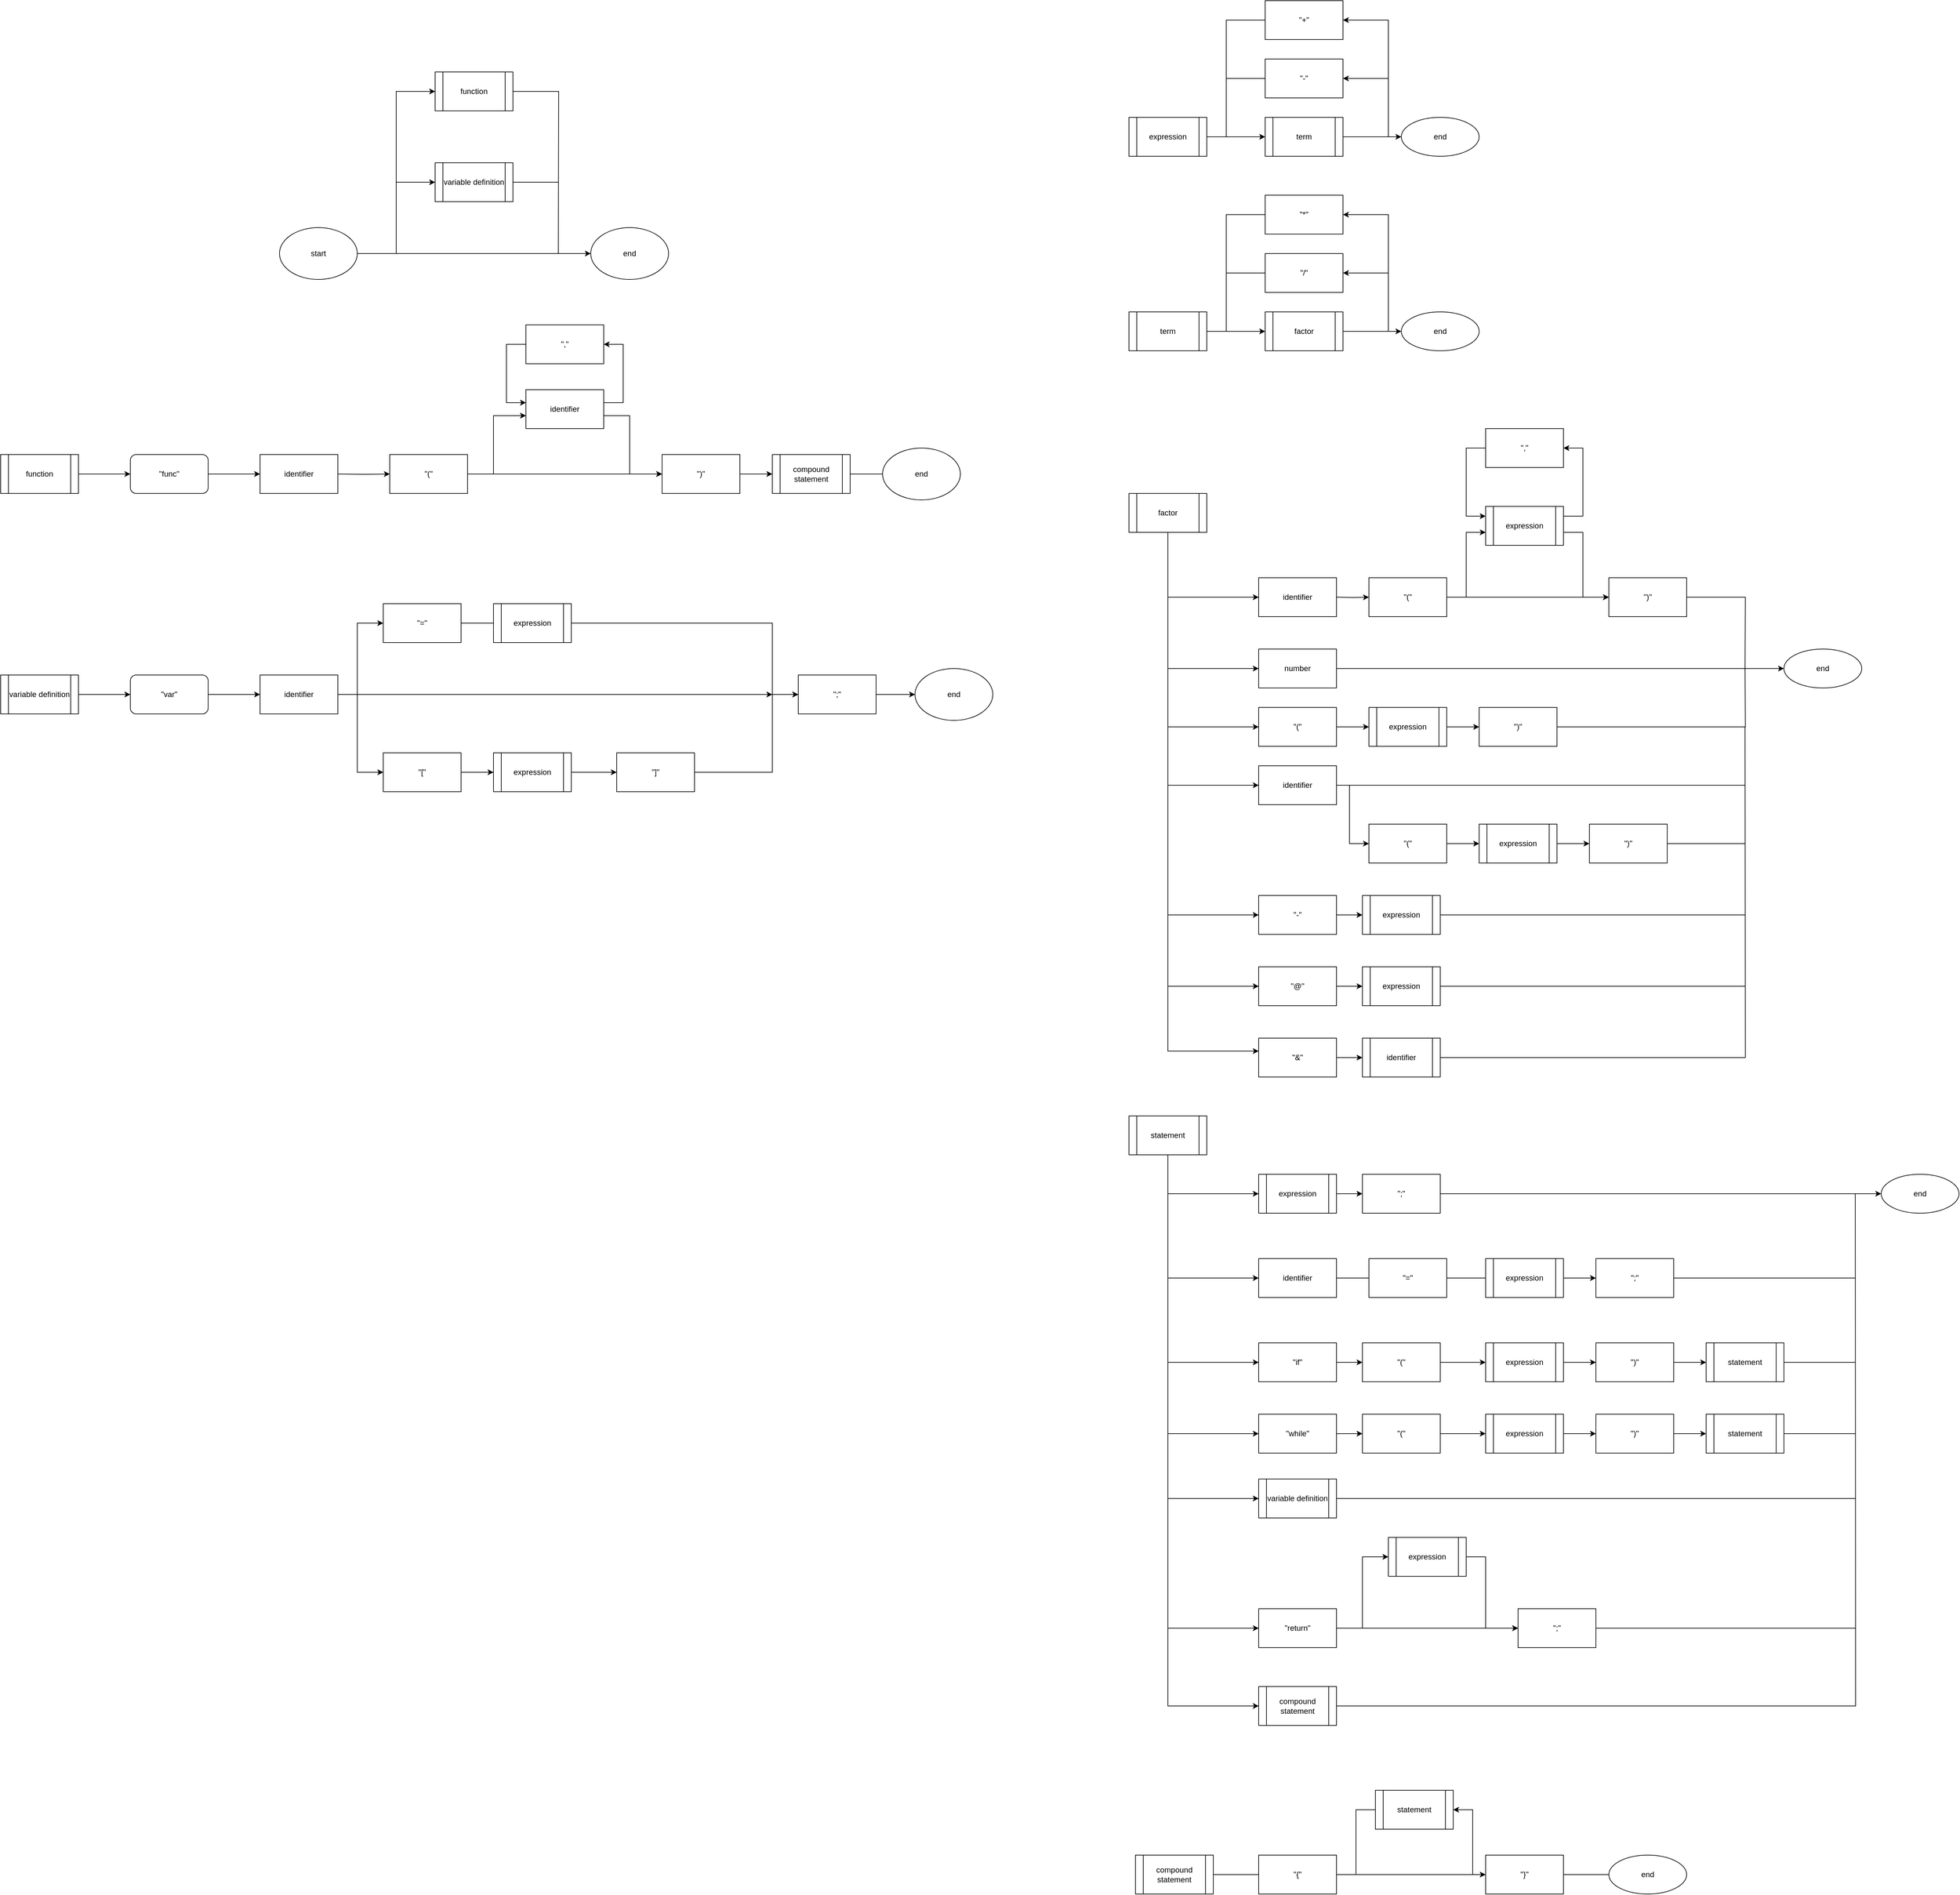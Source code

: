 <mxfile version="17.2.4" type="device"><diagram id="jOlAet6pSQnwV60Gyuv5" name="Page-1"><mxGraphModel dx="3293" dy="794" grid="1" gridSize="10" guides="1" tooltips="1" connect="1" arrows="1" fold="1" page="0" pageScale="1" pageWidth="850" pageHeight="1100" math="0" shadow="0"><root><mxCell id="0"/><mxCell id="1" parent="0"/><mxCell id="7NWGOgkD6IIkmXvUyuZl-1" value="&lt;div&gt;start&lt;/div&gt;" style="ellipse;whiteSpace=wrap;html=1;" parent="1" vertex="1"><mxGeometry x="-1550" y="530" width="120" height="80" as="geometry"/></mxCell><mxCell id="7NWGOgkD6IIkmXvUyuZl-3" value="&lt;div&gt;end&lt;/div&gt;" style="ellipse;whiteSpace=wrap;html=1;" parent="1" vertex="1"><mxGeometry x="-1070" y="530" width="120" height="80" as="geometry"/></mxCell><mxCell id="7NWGOgkD6IIkmXvUyuZl-16" value="" style="edgeStyle=orthogonalEdgeStyle;rounded=0;orthogonalLoop=1;jettySize=auto;html=1;" parent="1" source="7NWGOgkD6IIkmXvUyuZl-7" target="7NWGOgkD6IIkmXvUyuZl-8" edge="1"><mxGeometry relative="1" as="geometry"/></mxCell><mxCell id="7NWGOgkD6IIkmXvUyuZl-7" value="function" style="shape=process;whiteSpace=wrap;html=1;backgroundOutline=1;" parent="1" vertex="1"><mxGeometry x="-1980" y="880" width="120" height="60" as="geometry"/></mxCell><mxCell id="7NWGOgkD6IIkmXvUyuZl-17" value="" style="edgeStyle=orthogonalEdgeStyle;rounded=0;orthogonalLoop=1;jettySize=auto;html=1;" parent="1" source="7NWGOgkD6IIkmXvUyuZl-8" edge="1"><mxGeometry relative="1" as="geometry"><mxPoint x="-1580" y="910" as="targetPoint"/></mxGeometry></mxCell><mxCell id="7NWGOgkD6IIkmXvUyuZl-8" value="&quot;func&quot;" style="rounded=1;whiteSpace=wrap;html=1;" parent="1" vertex="1"><mxGeometry x="-1780" y="880" width="120" height="60" as="geometry"/></mxCell><mxCell id="7NWGOgkD6IIkmXvUyuZl-18" value="" style="edgeStyle=orthogonalEdgeStyle;rounded=0;orthogonalLoop=1;jettySize=auto;html=1;" parent="1" target="7NWGOgkD6IIkmXvUyuZl-11" edge="1"><mxGeometry relative="1" as="geometry"><mxPoint x="-1460" y="910" as="sourcePoint"/></mxGeometry></mxCell><mxCell id="7NWGOgkD6IIkmXvUyuZl-10" value="function" style="shape=process;whiteSpace=wrap;html=1;backgroundOutline=1;" parent="1" vertex="1"><mxGeometry x="-1310" y="290" width="120" height="60" as="geometry"/></mxCell><mxCell id="7NWGOgkD6IIkmXvUyuZl-19" value="" style="edgeStyle=orthogonalEdgeStyle;rounded=0;orthogonalLoop=1;jettySize=auto;html=1;" parent="1" source="7NWGOgkD6IIkmXvUyuZl-11" target="7NWGOgkD6IIkmXvUyuZl-12" edge="1"><mxGeometry relative="1" as="geometry"/></mxCell><mxCell id="7NWGOgkD6IIkmXvUyuZl-11" value="&quot;(&quot;" style="rounded=0;whiteSpace=wrap;html=1;" parent="1" vertex="1"><mxGeometry x="-1380" y="880" width="120" height="60" as="geometry"/></mxCell><mxCell id="7NWGOgkD6IIkmXvUyuZl-20" value="" style="edgeStyle=orthogonalEdgeStyle;rounded=0;orthogonalLoop=1;jettySize=auto;html=1;" parent="1" source="7NWGOgkD6IIkmXvUyuZl-12" target="7NWGOgkD6IIkmXvUyuZl-14" edge="1"><mxGeometry relative="1" as="geometry"><mxPoint x="-790" y="910" as="targetPoint"/></mxGeometry></mxCell><mxCell id="7NWGOgkD6IIkmXvUyuZl-12" value="&quot;)&quot;" style="rounded=0;whiteSpace=wrap;html=1;" parent="1" vertex="1"><mxGeometry x="-960" y="880" width="120" height="60" as="geometry"/></mxCell><mxCell id="3ghRDXgJVpnBYHGgJb1I-20" value="" style="edgeStyle=orthogonalEdgeStyle;rounded=0;orthogonalLoop=1;jettySize=auto;html=1;endArrow=none;endFill=0;" parent="1" source="7NWGOgkD6IIkmXvUyuZl-14" target="3ghRDXgJVpnBYHGgJb1I-19" edge="1"><mxGeometry relative="1" as="geometry"/></mxCell><mxCell id="7NWGOgkD6IIkmXvUyuZl-14" value="compound statement" style="shape=process;whiteSpace=wrap;html=1;backgroundOutline=1;" parent="1" vertex="1"><mxGeometry x="-790" y="880" width="120" height="60" as="geometry"/></mxCell><mxCell id="pxtvTBd6FCboAQaZrBCp-7" value="" style="edgeStyle=orthogonalEdgeStyle;rounded=0;orthogonalLoop=1;jettySize=auto;html=1;" parent="1" source="pxtvTBd6FCboAQaZrBCp-1" target="lNnW7JM2BBsUrg96i-UN-2" edge="1"><mxGeometry relative="1" as="geometry"><mxPoint x="-40" y="970" as="targetPoint"/><mxPoint x="-40" y="970" as="sourcePoint"/><Array as="points"><mxPoint x="-180" y="1800"/></Array></mxGeometry></mxCell><mxCell id="pxtvTBd6FCboAQaZrBCp-1" value="factor" style="shape=process;whiteSpace=wrap;html=1;backgroundOutline=1;" parent="1" vertex="1"><mxGeometry x="-240" y="940" width="120" height="60" as="geometry"/></mxCell><mxCell id="pxtvTBd6FCboAQaZrBCp-8" value="" style="edgeStyle=orthogonalEdgeStyle;rounded=0;orthogonalLoop=1;jettySize=auto;html=1;" parent="1" target="pxtvTBd6FCboAQaZrBCp-4" edge="1"><mxGeometry relative="1" as="geometry"><mxPoint x="80" y="1100" as="sourcePoint"/></mxGeometry></mxCell><mxCell id="twI_Rjjziyu3N-fVAOYL-1" style="edgeStyle=orthogonalEdgeStyle;rounded=0;orthogonalLoop=1;jettySize=auto;html=1;exitX=1;exitY=0.5;exitDx=0;exitDy=0;entryX=0;entryY=0.5;entryDx=0;entryDy=0;" parent="1" source="pxtvTBd6FCboAQaZrBCp-4" target="pxtvTBd6FCboAQaZrBCp-5" edge="1"><mxGeometry relative="1" as="geometry"/></mxCell><mxCell id="pxtvTBd6FCboAQaZrBCp-4" value="&quot;(&quot;" style="rounded=0;whiteSpace=wrap;html=1;" parent="1" vertex="1"><mxGeometry x="130" y="1070" width="120" height="60" as="geometry"/></mxCell><mxCell id="pxtvTBd6FCboAQaZrBCp-5" value="&quot;)&quot;" style="rounded=0;whiteSpace=wrap;html=1;" parent="1" vertex="1"><mxGeometry x="500" y="1070" width="120" height="60" as="geometry"/></mxCell><mxCell id="pxtvTBd6FCboAQaZrBCp-10" value="identifier" style="rounded=0;whiteSpace=wrap;html=1;" parent="1" vertex="1"><mxGeometry x="-1580" y="880" width="120" height="60" as="geometry"/></mxCell><mxCell id="pxtvTBd6FCboAQaZrBCp-11" value="identifier" style="rounded=0;whiteSpace=wrap;html=1;" parent="1" vertex="1"><mxGeometry x="-40" y="1070" width="120" height="60" as="geometry"/></mxCell><mxCell id="b-G8yC-g3anBei29U1z--15" value="" style="edgeStyle=orthogonalEdgeStyle;rounded=0;orthogonalLoop=1;jettySize=auto;html=1;endArrow=none;endFill=0;" parent="1" source="b-G8yC-g3anBei29U1z--9" target="b-G8yC-g3anBei29U1z--12" edge="1"><mxGeometry relative="1" as="geometry"/></mxCell><mxCell id="b-G8yC-g3anBei29U1z--9" value="identifier" style="rounded=0;whiteSpace=wrap;html=1;" parent="1" vertex="1"><mxGeometry x="-40" y="2120" width="120" height="60" as="geometry"/></mxCell><mxCell id="b-G8yC-g3anBei29U1z--16" value="" style="edgeStyle=orthogonalEdgeStyle;rounded=0;orthogonalLoop=1;jettySize=auto;html=1;endArrow=none;endFill=0;" parent="1" source="b-G8yC-g3anBei29U1z--12" edge="1"><mxGeometry relative="1" as="geometry"><mxPoint x="310" y="2150" as="targetPoint"/></mxGeometry></mxCell><mxCell id="b-G8yC-g3anBei29U1z--12" value="&quot;=&quot;" style="rounded=0;whiteSpace=wrap;html=1;" parent="1" vertex="1"><mxGeometry x="130" y="2120" width="120" height="60" as="geometry"/></mxCell><mxCell id="gbQ3qK_czDRRS3m3DaJ--5" value="" style="edgeStyle=orthogonalEdgeStyle;rounded=0;orthogonalLoop=1;jettySize=auto;html=1;" parent="1" source="gbQ3qK_czDRRS3m3DaJ--2" target="gbQ3qK_czDRRS3m3DaJ--3" edge="1"><mxGeometry relative="1" as="geometry"/></mxCell><mxCell id="gbQ3qK_czDRRS3m3DaJ--2" value="term" style="shape=process;whiteSpace=wrap;html=1;backgroundOutline=1;" parent="1" vertex="1"><mxGeometry x="-240" y="660" width="120" height="60" as="geometry"/></mxCell><mxCell id="gbQ3qK_czDRRS3m3DaJ--6" value="" style="edgeStyle=orthogonalEdgeStyle;rounded=0;orthogonalLoop=1;jettySize=auto;html=1;" parent="1" source="gbQ3qK_czDRRS3m3DaJ--3" target="gbQ3qK_czDRRS3m3DaJ--4" edge="1"><mxGeometry relative="1" as="geometry"/></mxCell><mxCell id="gbQ3qK_czDRRS3m3DaJ--3" value="factor" style="shape=process;whiteSpace=wrap;html=1;backgroundOutline=1;" parent="1" vertex="1"><mxGeometry x="-30" y="660" width="120" height="60" as="geometry"/></mxCell><mxCell id="gbQ3qK_czDRRS3m3DaJ--4" value="end" style="ellipse;whiteSpace=wrap;html=1;" parent="1" vertex="1"><mxGeometry x="180" y="660" width="120" height="60" as="geometry"/></mxCell><mxCell id="gbQ3qK_czDRRS3m3DaJ--7" value="&quot;/&quot;" style="rounded=0;whiteSpace=wrap;html=1;" parent="1" vertex="1"><mxGeometry x="-30" y="570" width="120" height="60" as="geometry"/></mxCell><mxCell id="gbQ3qK_czDRRS3m3DaJ--8" value="&quot;*&quot;" style="rounded=0;whiteSpace=wrap;html=1;" parent="1" vertex="1"><mxGeometry x="-30" y="480" width="120" height="60" as="geometry"/></mxCell><mxCell id="gbQ3qK_czDRRS3m3DaJ--9" value="" style="endArrow=classic;html=1;rounded=0;edgeStyle=orthogonalEdgeStyle;" parent="1" target="gbQ3qK_czDRRS3m3DaJ--8" edge="1"><mxGeometry width="50" height="50" relative="1" as="geometry"><mxPoint x="150" y="690" as="sourcePoint"/><mxPoint x="230" y="530" as="targetPoint"/><Array as="points"><mxPoint x="160" y="690"/><mxPoint x="160" y="510"/></Array></mxGeometry></mxCell><mxCell id="gbQ3qK_czDRRS3m3DaJ--10" value="" style="endArrow=classic;html=1;rounded=0;" parent="1" target="gbQ3qK_czDRRS3m3DaJ--7" edge="1"><mxGeometry width="50" height="50" relative="1" as="geometry"><mxPoint x="160" y="600" as="sourcePoint"/><mxPoint x="170" y="580" as="targetPoint"/></mxGeometry></mxCell><mxCell id="gbQ3qK_czDRRS3m3DaJ--11" value="" style="endArrow=none;html=1;rounded=0;edgeStyle=orthogonalEdgeStyle;" parent="1" target="gbQ3qK_czDRRS3m3DaJ--8" edge="1"><mxGeometry width="50" height="50" relative="1" as="geometry"><mxPoint x="-80" y="690" as="sourcePoint"/><mxPoint x="-120" y="530" as="targetPoint"/><Array as="points"><mxPoint x="-90" y="690"/><mxPoint x="-90" y="510"/></Array></mxGeometry></mxCell><mxCell id="gbQ3qK_czDRRS3m3DaJ--12" value="" style="endArrow=none;html=1;rounded=0;" parent="1" target="gbQ3qK_czDRRS3m3DaJ--7" edge="1"><mxGeometry width="50" height="50" relative="1" as="geometry"><mxPoint x="-90" y="600" as="sourcePoint"/><mxPoint x="-30" y="590" as="targetPoint"/></mxGeometry></mxCell><mxCell id="gbQ3qK_czDRRS3m3DaJ--14" value="end" style="ellipse;whiteSpace=wrap;html=1;" parent="1" vertex="1"><mxGeometry x="770" y="1180" width="120" height="60" as="geometry"/></mxCell><mxCell id="gbQ3qK_czDRRS3m3DaJ--15" value="number" style="rounded=0;whiteSpace=wrap;html=1;" parent="1" vertex="1"><mxGeometry x="-40" y="1180" width="120" height="60" as="geometry"/></mxCell><mxCell id="gbQ3qK_czDRRS3m3DaJ--16" value="" style="endArrow=classic;html=1;rounded=0;edgeStyle=elbowEdgeStyle;" parent="1" source="gbQ3qK_czDRRS3m3DaJ--25" target="lNnW7JM2BBsUrg96i-UN-11" edge="1"><mxGeometry width="50" height="50" relative="1" as="geometry"><mxPoint x="-180" y="1670" as="sourcePoint"/><mxPoint x="-150" y="1620" as="targetPoint"/><Array as="points"><mxPoint x="-180" y="2300"/></Array></mxGeometry></mxCell><mxCell id="gbQ3qK_czDRRS3m3DaJ--17" value="" style="endArrow=classic;html=1;rounded=0;" parent="1" target="pxtvTBd6FCboAQaZrBCp-11" edge="1"><mxGeometry width="50" height="50" relative="1" as="geometry"><mxPoint x="-180" y="1100" as="sourcePoint"/><mxPoint x="-170" y="1090" as="targetPoint"/></mxGeometry></mxCell><mxCell id="gbQ3qK_czDRRS3m3DaJ--22" value="" style="endArrow=classic;html=1;rounded=0;edgeStyle=orthogonalEdgeStyle;endFill=1;" parent="1" source="gbQ3qK_czDRRS3m3DaJ--15" target="gbQ3qK_czDRRS3m3DaJ--14" edge="1"><mxGeometry width="50" height="50" relative="1" as="geometry"><mxPoint x="250" y="1320.043" as="sourcePoint"/><mxPoint x="710" y="1220" as="targetPoint"/><Array as="points"><mxPoint x="450" y="1210"/><mxPoint x="450" y="1210"/></Array></mxGeometry></mxCell><mxCell id="gbQ3qK_czDRRS3m3DaJ--23" value="" style="endArrow=none;html=1;rounded=0;edgeStyle=orthogonalEdgeStyle;" parent="1" source="pxtvTBd6FCboAQaZrBCp-5" edge="1"><mxGeometry width="50" height="50" relative="1" as="geometry"><mxPoint x="810" y="1100.043" as="sourcePoint"/><mxPoint x="710" y="1210" as="targetPoint"/></mxGeometry></mxCell><mxCell id="gbQ3qK_czDRRS3m3DaJ--30" style="edgeStyle=orthogonalEdgeStyle;rounded=0;orthogonalLoop=1;jettySize=auto;html=1;exitX=0.5;exitY=1;exitDx=0;exitDy=0;entryX=0;entryY=0.5;entryDx=0;entryDy=0;" parent="1" source="gbQ3qK_czDRRS3m3DaJ--25" target="gbQ3qK_czDRRS3m3DaJ--26" edge="1"><mxGeometry relative="1" as="geometry"/></mxCell><mxCell id="gbQ3qK_czDRRS3m3DaJ--25" value="statement" style="shape=process;whiteSpace=wrap;html=1;backgroundOutline=1;" parent="1" vertex="1"><mxGeometry x="-240" y="1900" width="120" height="60" as="geometry"/></mxCell><mxCell id="gbQ3qK_czDRRS3m3DaJ--32" value="" style="edgeStyle=orthogonalEdgeStyle;rounded=0;orthogonalLoop=1;jettySize=auto;html=1;" parent="1" source="gbQ3qK_czDRRS3m3DaJ--26" target="gbQ3qK_czDRRS3m3DaJ--31" edge="1"><mxGeometry relative="1" as="geometry"/></mxCell><mxCell id="gbQ3qK_czDRRS3m3DaJ--26" value="expression" style="shape=process;whiteSpace=wrap;html=1;backgroundOutline=1;" parent="1" vertex="1"><mxGeometry x="-40" y="1990" width="120" height="60" as="geometry"/></mxCell><mxCell id="gbQ3qK_czDRRS3m3DaJ--27" value="end" style="ellipse;whiteSpace=wrap;html=1;" parent="1" vertex="1"><mxGeometry x="920" y="1990" width="120" height="60" as="geometry"/></mxCell><mxCell id="gbQ3qK_czDRRS3m3DaJ--33" value="" style="edgeStyle=orthogonalEdgeStyle;rounded=0;orthogonalLoop=1;jettySize=auto;html=1;" parent="1" source="gbQ3qK_czDRRS3m3DaJ--31" target="gbQ3qK_czDRRS3m3DaJ--27" edge="1"><mxGeometry relative="1" as="geometry"><Array as="points"><mxPoint x="890" y="2020"/><mxPoint x="890" y="2020"/></Array></mxGeometry></mxCell><mxCell id="gbQ3qK_czDRRS3m3DaJ--31" value="&quot;;&quot;" style="rounded=0;whiteSpace=wrap;html=1;" parent="1" vertex="1"><mxGeometry x="120" y="1990" width="120" height="60" as="geometry"/></mxCell><mxCell id="twI_Rjjziyu3N-fVAOYL-5" style="edgeStyle=orthogonalEdgeStyle;rounded=0;orthogonalLoop=1;jettySize=auto;html=1;exitX=1;exitY=0.25;exitDx=0;exitDy=0;entryX=1;entryY=0.5;entryDx=0;entryDy=0;" parent="1" source="gbQ3qK_czDRRS3m3DaJ--34" target="twI_Rjjziyu3N-fVAOYL-4" edge="1"><mxGeometry relative="1" as="geometry"><Array as="points"><mxPoint x="460" y="975"/><mxPoint x="460" y="870"/></Array></mxGeometry></mxCell><mxCell id="gbQ3qK_czDRRS3m3DaJ--34" value="expression" style="shape=process;whiteSpace=wrap;html=1;backgroundOutline=1;" parent="1" vertex="1"><mxGeometry x="310" y="960" width="120" height="60" as="geometry"/></mxCell><mxCell id="gbQ3qK_czDRRS3m3DaJ--53" value="" style="edgeStyle=orthogonalEdgeStyle;rounded=0;orthogonalLoop=1;jettySize=auto;html=1;endArrow=classic;endFill=1;" parent="1" source="gbQ3qK_czDRRS3m3DaJ--36" target="gbQ3qK_czDRRS3m3DaJ--62" edge="1"><mxGeometry relative="1" as="geometry"/></mxCell><mxCell id="gbQ3qK_czDRRS3m3DaJ--36" value="expression" style="shape=process;whiteSpace=wrap;html=1;backgroundOutline=1;" parent="1" vertex="1"><mxGeometry x="310" y="2120" width="120" height="60" as="geometry"/></mxCell><mxCell id="gbQ3qK_czDRRS3m3DaJ--42" value="" style="edgeStyle=orthogonalEdgeStyle;rounded=0;orthogonalLoop=1;jettySize=auto;html=1;" parent="1" source="gbQ3qK_czDRRS3m3DaJ--43" target="gbQ3qK_czDRRS3m3DaJ--45" edge="1"><mxGeometry relative="1" as="geometry"/></mxCell><mxCell id="gbQ3qK_czDRRS3m3DaJ--43" value="expression" style="shape=process;whiteSpace=wrap;html=1;backgroundOutline=1;" parent="1" vertex="1"><mxGeometry x="-240" y="360" width="120" height="60" as="geometry"/></mxCell><mxCell id="gbQ3qK_czDRRS3m3DaJ--44" value="" style="edgeStyle=orthogonalEdgeStyle;rounded=0;orthogonalLoop=1;jettySize=auto;html=1;" parent="1" source="gbQ3qK_czDRRS3m3DaJ--45" target="gbQ3qK_czDRRS3m3DaJ--46" edge="1"><mxGeometry relative="1" as="geometry"/></mxCell><mxCell id="gbQ3qK_czDRRS3m3DaJ--45" value="term" style="shape=process;whiteSpace=wrap;html=1;backgroundOutline=1;" parent="1" vertex="1"><mxGeometry x="-30" y="360" width="120" height="60" as="geometry"/></mxCell><mxCell id="gbQ3qK_czDRRS3m3DaJ--46" value="end" style="ellipse;whiteSpace=wrap;html=1;" parent="1" vertex="1"><mxGeometry x="180" y="360" width="120" height="60" as="geometry"/></mxCell><mxCell id="gbQ3qK_czDRRS3m3DaJ--47" value="&quot;-&quot;" style="rounded=0;whiteSpace=wrap;html=1;" parent="1" vertex="1"><mxGeometry x="-30" y="270" width="120" height="60" as="geometry"/></mxCell><mxCell id="gbQ3qK_czDRRS3m3DaJ--48" value="&quot;+&quot;" style="rounded=0;whiteSpace=wrap;html=1;" parent="1" vertex="1"><mxGeometry x="-30" y="180" width="120" height="60" as="geometry"/></mxCell><mxCell id="gbQ3qK_czDRRS3m3DaJ--49" value="" style="endArrow=classic;html=1;rounded=0;edgeStyle=orthogonalEdgeStyle;" parent="1" target="gbQ3qK_czDRRS3m3DaJ--48" edge="1"><mxGeometry width="50" height="50" relative="1" as="geometry"><mxPoint x="150" y="390" as="sourcePoint"/><mxPoint x="230" y="230" as="targetPoint"/><Array as="points"><mxPoint x="160" y="390"/><mxPoint x="160" y="210"/></Array></mxGeometry></mxCell><mxCell id="gbQ3qK_czDRRS3m3DaJ--50" value="" style="endArrow=classic;html=1;rounded=0;" parent="1" target="gbQ3qK_czDRRS3m3DaJ--47" edge="1"><mxGeometry width="50" height="50" relative="1" as="geometry"><mxPoint x="160" y="300" as="sourcePoint"/><mxPoint x="170" y="280" as="targetPoint"/></mxGeometry></mxCell><mxCell id="gbQ3qK_czDRRS3m3DaJ--51" value="" style="endArrow=none;html=1;rounded=0;edgeStyle=orthogonalEdgeStyle;" parent="1" target="gbQ3qK_czDRRS3m3DaJ--48" edge="1"><mxGeometry width="50" height="50" relative="1" as="geometry"><mxPoint x="-80" y="390" as="sourcePoint"/><mxPoint x="-120" y="230" as="targetPoint"/><Array as="points"><mxPoint x="-90" y="390"/><mxPoint x="-90" y="210"/></Array></mxGeometry></mxCell><mxCell id="gbQ3qK_czDRRS3m3DaJ--52" value="" style="endArrow=none;html=1;rounded=0;" parent="1" target="gbQ3qK_czDRRS3m3DaJ--47" edge="1"><mxGeometry width="50" height="50" relative="1" as="geometry"><mxPoint x="-90" y="300" as="sourcePoint"/><mxPoint x="-30" y="290" as="targetPoint"/></mxGeometry></mxCell><mxCell id="gbQ3qK_czDRRS3m3DaJ--59" value="" style="edgeStyle=orthogonalEdgeStyle;rounded=0;orthogonalLoop=1;jettySize=auto;html=1;endArrow=classic;endFill=1;" parent="1" source="gbQ3qK_czDRRS3m3DaJ--55" target="gbQ3qK_czDRRS3m3DaJ--56" edge="1"><mxGeometry relative="1" as="geometry"/></mxCell><mxCell id="gbQ3qK_czDRRS3m3DaJ--55" value="&quot;(&quot;" style="rounded=0;whiteSpace=wrap;html=1;" parent="1" vertex="1"><mxGeometry x="-40" y="1270" width="120" height="60" as="geometry"/></mxCell><mxCell id="gbQ3qK_czDRRS3m3DaJ--60" value="" style="edgeStyle=orthogonalEdgeStyle;rounded=0;orthogonalLoop=1;jettySize=auto;html=1;endArrow=classic;endFill=1;" parent="1" source="gbQ3qK_czDRRS3m3DaJ--56" target="gbQ3qK_czDRRS3m3DaJ--57" edge="1"><mxGeometry relative="1" as="geometry"/></mxCell><mxCell id="gbQ3qK_czDRRS3m3DaJ--56" value="expression" style="shape=process;whiteSpace=wrap;html=1;backgroundOutline=1;" parent="1" vertex="1"><mxGeometry x="130" y="1270" width="120" height="60" as="geometry"/></mxCell><mxCell id="gbQ3qK_czDRRS3m3DaJ--57" value="&quot;)&quot;" style="rounded=0;whiteSpace=wrap;html=1;" parent="1" vertex="1"><mxGeometry x="300" y="1270" width="120" height="60" as="geometry"/></mxCell><mxCell id="gbQ3qK_czDRRS3m3DaJ--58" value="" style="endArrow=classic;html=1;rounded=0;" parent="1" target="gbQ3qK_czDRRS3m3DaJ--15" edge="1"><mxGeometry width="50" height="50" relative="1" as="geometry"><mxPoint x="-180" y="1210" as="sourcePoint"/><mxPoint x="-150" y="1190" as="targetPoint"/></mxGeometry></mxCell><mxCell id="gbQ3qK_czDRRS3m3DaJ--61" value="" style="endArrow=none;html=1;rounded=0;edgeStyle=orthogonalEdgeStyle;" parent="1" source="gbQ3qK_czDRRS3m3DaJ--57" edge="1"><mxGeometry width="50" height="50" relative="1" as="geometry"><mxPoint x="480" y="1300" as="sourcePoint"/><mxPoint x="710" y="1210" as="targetPoint"/></mxGeometry></mxCell><mxCell id="gbQ3qK_czDRRS3m3DaJ--62" value="&quot;;&quot;" style="rounded=0;whiteSpace=wrap;html=1;" parent="1" vertex="1"><mxGeometry x="480" y="2120" width="120" height="60" as="geometry"/></mxCell><mxCell id="gbQ3qK_czDRRS3m3DaJ--64" value="identifier" style="rounded=0;whiteSpace=wrap;html=1;" parent="1" vertex="1"><mxGeometry x="-40" y="1360" width="120" height="60" as="geometry"/></mxCell><mxCell id="gbQ3qK_czDRRS3m3DaJ--65" value="" style="endArrow=classic;html=1;rounded=0;" parent="1" target="gbQ3qK_czDRRS3m3DaJ--55" edge="1"><mxGeometry width="50" height="50" relative="1" as="geometry"><mxPoint x="-180" y="1300" as="sourcePoint"/><mxPoint x="-160" y="1300" as="targetPoint"/></mxGeometry></mxCell><mxCell id="gbQ3qK_czDRRS3m3DaJ--66" value="" style="endArrow=none;html=1;rounded=0;edgeStyle=orthogonalEdgeStyle;" parent="1" source="lNnW7JM2BBsUrg96i-UN-3" edge="1"><mxGeometry width="50" height="50" relative="1" as="geometry"><mxPoint x="200" y="1410" as="sourcePoint"/><mxPoint x="710" y="1300" as="targetPoint"/></mxGeometry></mxCell><mxCell id="V1tTH2JWIsKW6Xv8xMxE-7" value="" style="edgeStyle=orthogonalEdgeStyle;rounded=0;orthogonalLoop=1;jettySize=auto;html=1;" parent="1" source="V1tTH2JWIsKW6Xv8xMxE-1" target="V1tTH2JWIsKW6Xv8xMxE-2" edge="1"><mxGeometry relative="1" as="geometry"/></mxCell><mxCell id="V1tTH2JWIsKW6Xv8xMxE-1" value="&quot;if&quot;" style="rounded=0;whiteSpace=wrap;html=1;" parent="1" vertex="1"><mxGeometry x="-40" y="2250" width="120" height="60" as="geometry"/></mxCell><mxCell id="V1tTH2JWIsKW6Xv8xMxE-8" value="" style="edgeStyle=orthogonalEdgeStyle;rounded=0;orthogonalLoop=1;jettySize=auto;html=1;" parent="1" source="V1tTH2JWIsKW6Xv8xMxE-2" target="V1tTH2JWIsKW6Xv8xMxE-3" edge="1"><mxGeometry relative="1" as="geometry"/></mxCell><mxCell id="V1tTH2JWIsKW6Xv8xMxE-2" value="&quot;(&quot;" style="rounded=0;whiteSpace=wrap;html=1;" parent="1" vertex="1"><mxGeometry x="120" y="2250" width="120" height="60" as="geometry"/></mxCell><mxCell id="V1tTH2JWIsKW6Xv8xMxE-9" value="" style="edgeStyle=orthogonalEdgeStyle;rounded=0;orthogonalLoop=1;jettySize=auto;html=1;" parent="1" source="V1tTH2JWIsKW6Xv8xMxE-3" target="V1tTH2JWIsKW6Xv8xMxE-4" edge="1"><mxGeometry relative="1" as="geometry"/></mxCell><mxCell id="V1tTH2JWIsKW6Xv8xMxE-3" value="expression" style="shape=process;whiteSpace=wrap;html=1;backgroundOutline=1;" parent="1" vertex="1"><mxGeometry x="310" y="2250" width="120" height="60" as="geometry"/></mxCell><mxCell id="V1tTH2JWIsKW6Xv8xMxE-10" value="" style="edgeStyle=orthogonalEdgeStyle;rounded=0;orthogonalLoop=1;jettySize=auto;html=1;" parent="1" source="V1tTH2JWIsKW6Xv8xMxE-4" target="V1tTH2JWIsKW6Xv8xMxE-5" edge="1"><mxGeometry relative="1" as="geometry"/></mxCell><mxCell id="V1tTH2JWIsKW6Xv8xMxE-4" value="&quot;)&quot;" style="rounded=0;whiteSpace=wrap;html=1;" parent="1" vertex="1"><mxGeometry x="480" y="2250" width="120" height="60" as="geometry"/></mxCell><mxCell id="V1tTH2JWIsKW6Xv8xMxE-5" value="statement" style="shape=process;whiteSpace=wrap;html=1;backgroundOutline=1;" parent="1" vertex="1"><mxGeometry x="650" y="2250" width="120" height="60" as="geometry"/></mxCell><mxCell id="V1tTH2JWIsKW6Xv8xMxE-11" value="" style="endArrow=classic;html=1;rounded=0;" parent="1" target="b-G8yC-g3anBei29U1z--9" edge="1"><mxGeometry width="50" height="50" relative="1" as="geometry"><mxPoint x="-180" y="2150" as="sourcePoint"/><mxPoint x="-250" y="2170" as="targetPoint"/></mxGeometry></mxCell><mxCell id="V1tTH2JWIsKW6Xv8xMxE-15" style="edgeStyle=orthogonalEdgeStyle;rounded=0;orthogonalLoop=1;jettySize=auto;html=1;" parent="1" source="V1tTH2JWIsKW6Xv8xMxE-13" target="V1tTH2JWIsKW6Xv8xMxE-14" edge="1"><mxGeometry relative="1" as="geometry"/></mxCell><mxCell id="V1tTH2JWIsKW6Xv8xMxE-13" value="&quot;{&quot;" style="rounded=0;whiteSpace=wrap;html=1;" parent="1" vertex="1"><mxGeometry x="-40" y="3040" width="120" height="60" as="geometry"/></mxCell><mxCell id="3ghRDXgJVpnBYHGgJb1I-18" value="" style="edgeStyle=orthogonalEdgeStyle;rounded=0;orthogonalLoop=1;jettySize=auto;html=1;endArrow=none;endFill=0;" parent="1" source="V1tTH2JWIsKW6Xv8xMxE-14" target="3ghRDXgJVpnBYHGgJb1I-17" edge="1"><mxGeometry relative="1" as="geometry"/></mxCell><mxCell id="V1tTH2JWIsKW6Xv8xMxE-14" value="&quot;}&quot;" style="rounded=0;whiteSpace=wrap;html=1;" parent="1" vertex="1"><mxGeometry x="310" y="3040" width="120" height="60" as="geometry"/></mxCell><mxCell id="V1tTH2JWIsKW6Xv8xMxE-16" value="statement" style="shape=process;whiteSpace=wrap;html=1;backgroundOutline=1;" parent="1" vertex="1"><mxGeometry x="140" y="2940" width="120" height="60" as="geometry"/></mxCell><mxCell id="V1tTH2JWIsKW6Xv8xMxE-17" value="" style="endArrow=classic;html=1;rounded=0;edgeStyle=orthogonalEdgeStyle;" parent="1" target="V1tTH2JWIsKW6Xv8xMxE-16" edge="1"><mxGeometry width="50" height="50" relative="1" as="geometry"><mxPoint x="280" y="3070" as="sourcePoint"/><mxPoint x="200" y="3120" as="targetPoint"/><Array as="points"><mxPoint x="290" y="3070"/><mxPoint x="290" y="2970"/></Array></mxGeometry></mxCell><mxCell id="V1tTH2JWIsKW6Xv8xMxE-18" value="" style="endArrow=none;html=1;rounded=0;edgeStyle=orthogonalEdgeStyle;" parent="1" target="V1tTH2JWIsKW6Xv8xMxE-16" edge="1"><mxGeometry width="50" height="50" relative="1" as="geometry"><mxPoint x="100" y="3070" as="sourcePoint"/><mxPoint x="-30" y="3170" as="targetPoint"/><Array as="points"><mxPoint x="110" y="3070"/><mxPoint x="110" y="2970"/></Array></mxGeometry></mxCell><mxCell id="V1tTH2JWIsKW6Xv8xMxE-19" value="" style="endArrow=classic;html=1;rounded=0;" parent="1" target="V1tTH2JWIsKW6Xv8xMxE-1" edge="1"><mxGeometry width="50" height="50" relative="1" as="geometry"><mxPoint x="-180" y="2280" as="sourcePoint"/><mxPoint x="-250" y="2320" as="targetPoint"/></mxGeometry></mxCell><mxCell id="3ghRDXgJVpnBYHGgJb1I-1" value="" style="edgeStyle=orthogonalEdgeStyle;rounded=0;orthogonalLoop=1;jettySize=auto;html=1;" parent="1" source="3ghRDXgJVpnBYHGgJb1I-2" target="3ghRDXgJVpnBYHGgJb1I-4" edge="1"><mxGeometry relative="1" as="geometry"/></mxCell><mxCell id="3ghRDXgJVpnBYHGgJb1I-2" value="&quot;while&quot;" style="rounded=0;whiteSpace=wrap;html=1;" parent="1" vertex="1"><mxGeometry x="-40" y="2360" width="120" height="60" as="geometry"/></mxCell><mxCell id="3ghRDXgJVpnBYHGgJb1I-3" value="" style="edgeStyle=orthogonalEdgeStyle;rounded=0;orthogonalLoop=1;jettySize=auto;html=1;" parent="1" source="3ghRDXgJVpnBYHGgJb1I-4" target="3ghRDXgJVpnBYHGgJb1I-6" edge="1"><mxGeometry relative="1" as="geometry"/></mxCell><mxCell id="3ghRDXgJVpnBYHGgJb1I-4" value="&quot;(&quot;" style="rounded=0;whiteSpace=wrap;html=1;" parent="1" vertex="1"><mxGeometry x="120" y="2360" width="120" height="60" as="geometry"/></mxCell><mxCell id="3ghRDXgJVpnBYHGgJb1I-5" value="" style="edgeStyle=orthogonalEdgeStyle;rounded=0;orthogonalLoop=1;jettySize=auto;html=1;" parent="1" source="3ghRDXgJVpnBYHGgJb1I-6" target="3ghRDXgJVpnBYHGgJb1I-8" edge="1"><mxGeometry relative="1" as="geometry"/></mxCell><mxCell id="3ghRDXgJVpnBYHGgJb1I-6" value="expression" style="shape=process;whiteSpace=wrap;html=1;backgroundOutline=1;" parent="1" vertex="1"><mxGeometry x="310" y="2360" width="120" height="60" as="geometry"/></mxCell><mxCell id="3ghRDXgJVpnBYHGgJb1I-7" value="" style="edgeStyle=orthogonalEdgeStyle;rounded=0;orthogonalLoop=1;jettySize=auto;html=1;" parent="1" source="3ghRDXgJVpnBYHGgJb1I-8" target="3ghRDXgJVpnBYHGgJb1I-9" edge="1"><mxGeometry relative="1" as="geometry"/></mxCell><mxCell id="3ghRDXgJVpnBYHGgJb1I-8" value="&quot;)&quot;" style="rounded=0;whiteSpace=wrap;html=1;" parent="1" vertex="1"><mxGeometry x="480" y="2360" width="120" height="60" as="geometry"/></mxCell><mxCell id="3ghRDXgJVpnBYHGgJb1I-9" value="statement" style="shape=process;whiteSpace=wrap;html=1;backgroundOutline=1;" parent="1" vertex="1"><mxGeometry x="650" y="2360" width="120" height="60" as="geometry"/></mxCell><mxCell id="3ghRDXgJVpnBYHGgJb1I-12" value="" style="endArrow=none;html=1;rounded=0;edgeStyle=orthogonalEdgeStyle;" parent="1" source="lNnW7JM2BBsUrg96i-UN-11" edge="1"><mxGeometry width="50" height="50" relative="1" as="geometry"><mxPoint x="550" y="2640" as="sourcePoint"/><mxPoint x="880" y="2020" as="targetPoint"/></mxGeometry></mxCell><mxCell id="3ghRDXgJVpnBYHGgJb1I-13" value="" style="endArrow=none;html=1;rounded=0;" parent="1" source="V1tTH2JWIsKW6Xv8xMxE-5" edge="1"><mxGeometry width="50" height="50" relative="1" as="geometry"><mxPoint x="750" y="2210" as="sourcePoint"/><mxPoint x="880" y="2280" as="targetPoint"/></mxGeometry></mxCell><mxCell id="3ghRDXgJVpnBYHGgJb1I-14" value="" style="endArrow=none;html=1;rounded=0;" parent="1" source="gbQ3qK_czDRRS3m3DaJ--62" edge="1"><mxGeometry width="50" height="50" relative="1" as="geometry"><mxPoint x="690" y="2150" as="sourcePoint"/><mxPoint x="880" y="2150" as="targetPoint"/></mxGeometry></mxCell><mxCell id="3ghRDXgJVpnBYHGgJb1I-16" value="" style="edgeStyle=orthogonalEdgeStyle;rounded=0;orthogonalLoop=1;jettySize=auto;html=1;endArrow=none;endFill=0;" parent="1" source="3ghRDXgJVpnBYHGgJb1I-15" target="V1tTH2JWIsKW6Xv8xMxE-13" edge="1"><mxGeometry relative="1" as="geometry"/></mxCell><mxCell id="3ghRDXgJVpnBYHGgJb1I-15" value="compound statement" style="shape=process;whiteSpace=wrap;html=1;backgroundOutline=1;" parent="1" vertex="1"><mxGeometry x="-230" y="3040" width="120" height="60" as="geometry"/></mxCell><mxCell id="3ghRDXgJVpnBYHGgJb1I-17" value="end" style="ellipse;whiteSpace=wrap;html=1;" parent="1" vertex="1"><mxGeometry x="500" y="3040" width="120" height="60" as="geometry"/></mxCell><mxCell id="3ghRDXgJVpnBYHGgJb1I-19" value="&lt;div&gt;end&lt;/div&gt;" style="ellipse;whiteSpace=wrap;html=1;" parent="1" vertex="1"><mxGeometry x="-620" y="870" width="120" height="80" as="geometry"/></mxCell><mxCell id="3ghRDXgJVpnBYHGgJb1I-21" value="" style="edgeStyle=orthogonalEdgeStyle;rounded=0;orthogonalLoop=1;jettySize=auto;html=1;" parent="1" source="3ghRDXgJVpnBYHGgJb1I-22" target="3ghRDXgJVpnBYHGgJb1I-24" edge="1"><mxGeometry relative="1" as="geometry"/></mxCell><mxCell id="3ghRDXgJVpnBYHGgJb1I-22" value="variable definition" style="shape=process;whiteSpace=wrap;html=1;backgroundOutline=1;" parent="1" vertex="1"><mxGeometry x="-1980" y="1220" width="120" height="60" as="geometry"/></mxCell><mxCell id="3ghRDXgJVpnBYHGgJb1I-23" value="" style="edgeStyle=orthogonalEdgeStyle;rounded=0;orthogonalLoop=1;jettySize=auto;html=1;" parent="1" source="3ghRDXgJVpnBYHGgJb1I-24" edge="1"><mxGeometry relative="1" as="geometry"><mxPoint x="-1580" y="1250" as="targetPoint"/></mxGeometry></mxCell><mxCell id="3ghRDXgJVpnBYHGgJb1I-24" value="&quot;var&quot;" style="rounded=1;whiteSpace=wrap;html=1;" parent="1" vertex="1"><mxGeometry x="-1780" y="1220" width="120" height="60" as="geometry"/></mxCell><mxCell id="3ghRDXgJVpnBYHGgJb1I-25" value="" style="edgeStyle=orthogonalEdgeStyle;rounded=0;orthogonalLoop=1;jettySize=auto;html=1;" parent="1" edge="1"><mxGeometry relative="1" as="geometry"><mxPoint x="-1460" y="1250" as="sourcePoint"/><mxPoint x="-790" y="1250" as="targetPoint"/></mxGeometry></mxCell><mxCell id="3ghRDXgJVpnBYHGgJb1I-26" value="" style="edgeStyle=orthogonalEdgeStyle;rounded=0;orthogonalLoop=1;jettySize=auto;html=1;" parent="1" source="3ghRDXgJVpnBYHGgJb1I-27" target="3ghRDXgJVpnBYHGgJb1I-33" edge="1"><mxGeometry relative="1" as="geometry"><mxPoint x="-820.0" y="1250.0" as="targetPoint"/></mxGeometry></mxCell><mxCell id="3ghRDXgJVpnBYHGgJb1I-27" value="&quot;;&quot;" style="rounded=0;whiteSpace=wrap;html=1;" parent="1" vertex="1"><mxGeometry x="-750" y="1220" width="120" height="60" as="geometry"/></mxCell><mxCell id="3ghRDXgJVpnBYHGgJb1I-32" value="identifier" style="rounded=0;whiteSpace=wrap;html=1;" parent="1" vertex="1"><mxGeometry x="-1580" y="1220" width="120" height="60" as="geometry"/></mxCell><mxCell id="3ghRDXgJVpnBYHGgJb1I-33" value="&lt;div&gt;end&lt;/div&gt;" style="ellipse;whiteSpace=wrap;html=1;" parent="1" vertex="1"><mxGeometry x="-570" y="1210" width="120" height="80" as="geometry"/></mxCell><mxCell id="3ghRDXgJVpnBYHGgJb1I-34" value="variable definition" style="shape=process;whiteSpace=wrap;html=1;backgroundOutline=1;" parent="1" vertex="1"><mxGeometry x="-1310" y="430" width="120" height="60" as="geometry"/></mxCell><mxCell id="3ghRDXgJVpnBYHGgJb1I-35" value="" style="endArrow=classic;html=1;rounded=0;" parent="1" source="7NWGOgkD6IIkmXvUyuZl-1" target="7NWGOgkD6IIkmXvUyuZl-3" edge="1"><mxGeometry width="50" height="50" relative="1" as="geometry"><mxPoint x="-1370" y="620" as="sourcePoint"/><mxPoint x="-1320" y="570" as="targetPoint"/></mxGeometry></mxCell><mxCell id="3ghRDXgJVpnBYHGgJb1I-36" value="" style="endArrow=classic;html=1;rounded=0;edgeStyle=orthogonalEdgeStyle;" parent="1" target="7NWGOgkD6IIkmXvUyuZl-10" edge="1"><mxGeometry width="50" height="50" relative="1" as="geometry"><mxPoint x="-1360" y="570" as="sourcePoint"/><mxPoint x="-1440" y="400" as="targetPoint"/><Array as="points"><mxPoint x="-1370" y="570"/><mxPoint x="-1370" y="320"/></Array></mxGeometry></mxCell><mxCell id="3ghRDXgJVpnBYHGgJb1I-37" value="" style="endArrow=classic;html=1;rounded=0;" parent="1" target="3ghRDXgJVpnBYHGgJb1I-34" edge="1"><mxGeometry width="50" height="50" relative="1" as="geometry"><mxPoint x="-1370" y="460" as="sourcePoint"/><mxPoint x="-1350" y="460" as="targetPoint"/></mxGeometry></mxCell><mxCell id="3ghRDXgJVpnBYHGgJb1I-38" value="" style="endArrow=none;html=1;rounded=0;edgeStyle=orthogonalEdgeStyle;" parent="1" source="7NWGOgkD6IIkmXvUyuZl-10" edge="1"><mxGeometry width="50" height="50" relative="1" as="geometry"><mxPoint x="-1090" y="440" as="sourcePoint"/><mxPoint x="-1120" y="570" as="targetPoint"/></mxGeometry></mxCell><mxCell id="3ghRDXgJVpnBYHGgJb1I-39" value="" style="endArrow=none;html=1;rounded=0;" parent="1" target="3ghRDXgJVpnBYHGgJb1I-34" edge="1"><mxGeometry width="50" height="50" relative="1" as="geometry"><mxPoint x="-1120" y="460" as="sourcePoint"/><mxPoint x="-1300" y="470" as="targetPoint"/></mxGeometry></mxCell><mxCell id="3ghRDXgJVpnBYHGgJb1I-40" value="variable definition" style="shape=process;whiteSpace=wrap;html=1;backgroundOutline=1;" parent="1" vertex="1"><mxGeometry x="-40" y="2460" width="120" height="60" as="geometry"/></mxCell><mxCell id="3ghRDXgJVpnBYHGgJb1I-41" value="" style="endArrow=none;html=1;rounded=0;" parent="1" target="3ghRDXgJVpnBYHGgJb1I-9" edge="1"><mxGeometry width="50" height="50" relative="1" as="geometry"><mxPoint x="880" y="2390" as="sourcePoint"/><mxPoint x="490" y="2380" as="targetPoint"/></mxGeometry></mxCell><mxCell id="3ghRDXgJVpnBYHGgJb1I-42" value="" style="endArrow=classic;html=1;rounded=0;" parent="1" target="3ghRDXgJVpnBYHGgJb1I-2" edge="1"><mxGeometry width="50" height="50" relative="1" as="geometry"><mxPoint x="-180" y="2390" as="sourcePoint"/><mxPoint x="-260" y="2370" as="targetPoint"/></mxGeometry></mxCell><mxCell id="3ghRDXgJVpnBYHGgJb1I-47" value="" style="edgeStyle=orthogonalEdgeStyle;rounded=0;orthogonalLoop=1;jettySize=auto;html=1;endArrow=none;endFill=0;" parent="1" source="3ghRDXgJVpnBYHGgJb1I-44" target="3ghRDXgJVpnBYHGgJb1I-45" edge="1"><mxGeometry relative="1" as="geometry"/></mxCell><mxCell id="3ghRDXgJVpnBYHGgJb1I-44" value="&quot;=&quot;" style="rounded=0;whiteSpace=wrap;html=1;" parent="1" vertex="1"><mxGeometry x="-1390" y="1110" width="120" height="60" as="geometry"/></mxCell><mxCell id="3ghRDXgJVpnBYHGgJb1I-45" value="expression" style="shape=process;whiteSpace=wrap;html=1;backgroundOutline=1;" parent="1" vertex="1"><mxGeometry x="-1220" y="1110" width="120" height="60" as="geometry"/></mxCell><mxCell id="3ghRDXgJVpnBYHGgJb1I-46" value="" style="endArrow=classic;html=1;rounded=0;edgeStyle=orthogonalEdgeStyle;" parent="1" source="3ghRDXgJVpnBYHGgJb1I-32" target="3ghRDXgJVpnBYHGgJb1I-44" edge="1"><mxGeometry width="50" height="50" relative="1" as="geometry"><mxPoint x="-1520" y="1390" as="sourcePoint"/><mxPoint x="-1470" y="1340" as="targetPoint"/><Array as="points"><mxPoint x="-1430" y="1250"/><mxPoint x="-1430" y="1140"/></Array></mxGeometry></mxCell><mxCell id="3ghRDXgJVpnBYHGgJb1I-48" value="" style="endArrow=classic;html=1;rounded=0;edgeStyle=orthogonalEdgeStyle;" parent="1" source="3ghRDXgJVpnBYHGgJb1I-45" target="3ghRDXgJVpnBYHGgJb1I-27" edge="1"><mxGeometry width="50" height="50" relative="1" as="geometry"><mxPoint x="-1460" y="1290" as="sourcePoint"/><mxPoint x="-1410" y="1240" as="targetPoint"/><Array as="points"><mxPoint x="-790" y="1140"/><mxPoint x="-790" y="1250"/></Array></mxGeometry></mxCell><mxCell id="5cZIoZX2-0lhAXDkEkC9-2" value="identifier" style="rounded=0;whiteSpace=wrap;html=1;" parent="1" vertex="1"><mxGeometry x="-1170" y="780" width="120" height="60" as="geometry"/></mxCell><mxCell id="5cZIoZX2-0lhAXDkEkC9-3" value="" style="endArrow=classic;html=1;rounded=0;edgeStyle=orthogonalEdgeStyle;" parent="1" source="5cZIoZX2-0lhAXDkEkC9-2" target="7NWGOgkD6IIkmXvUyuZl-12" edge="1"><mxGeometry width="50" height="50" relative="1" as="geometry"><mxPoint x="-980" y="830" as="sourcePoint"/><mxPoint x="-930" y="780" as="targetPoint"/><Array as="points"><mxPoint x="-1010" y="820"/><mxPoint x="-1010" y="910"/></Array></mxGeometry></mxCell><mxCell id="5cZIoZX2-0lhAXDkEkC9-4" value="" style="endArrow=classic;html=1;rounded=0;edgeStyle=orthogonalEdgeStyle;" parent="1" source="7NWGOgkD6IIkmXvUyuZl-11" target="5cZIoZX2-0lhAXDkEkC9-2" edge="1"><mxGeometry width="50" height="50" relative="1" as="geometry"><mxPoint x="-1300" y="820" as="sourcePoint"/><mxPoint x="-1250" y="770" as="targetPoint"/><Array as="points"><mxPoint x="-1220" y="910"/><mxPoint x="-1220" y="820"/></Array></mxGeometry></mxCell><mxCell id="5cZIoZX2-0lhAXDkEkC9-5" value="&quot;,&quot;" style="rounded=0;whiteSpace=wrap;html=1;" parent="1" vertex="1"><mxGeometry x="-1170" y="680" width="120" height="60" as="geometry"/></mxCell><mxCell id="5cZIoZX2-0lhAXDkEkC9-6" value="" style="endArrow=classic;html=1;rounded=0;edgeStyle=orthogonalEdgeStyle;" parent="1" source="5cZIoZX2-0lhAXDkEkC9-2" target="5cZIoZX2-0lhAXDkEkC9-5" edge="1"><mxGeometry width="50" height="50" relative="1" as="geometry"><mxPoint x="-960" y="670" as="sourcePoint"/><mxPoint x="-910" y="620" as="targetPoint"/><Array as="points"><mxPoint x="-1020" y="800"/><mxPoint x="-1020" y="710"/></Array></mxGeometry></mxCell><mxCell id="5cZIoZX2-0lhAXDkEkC9-7" value="" style="endArrow=classic;html=1;rounded=0;edgeStyle=orthogonalEdgeStyle;" parent="1" source="5cZIoZX2-0lhAXDkEkC9-5" target="5cZIoZX2-0lhAXDkEkC9-2" edge="1"><mxGeometry width="50" height="50" relative="1" as="geometry"><mxPoint x="-1400" y="750" as="sourcePoint"/><mxPoint x="-1350" y="700" as="targetPoint"/><Array as="points"><mxPoint x="-1200" y="710"/><mxPoint x="-1200" y="800"/></Array></mxGeometry></mxCell><mxCell id="twI_Rjjziyu3N-fVAOYL-2" value="" style="endArrow=classic;html=1;rounded=0;edgeStyle=orthogonalEdgeStyle;" parent="1" source="pxtvTBd6FCboAQaZrBCp-4" target="gbQ3qK_czDRRS3m3DaJ--34" edge="1"><mxGeometry width="50" height="50" relative="1" as="geometry"><mxPoint x="150" y="1080" as="sourcePoint"/><mxPoint x="200" y="1030" as="targetPoint"/><Array as="points"><mxPoint x="280" y="1100"/><mxPoint x="280" y="1000"/></Array></mxGeometry></mxCell><mxCell id="twI_Rjjziyu3N-fVAOYL-3" value="" style="endArrow=classic;html=1;rounded=0;edgeStyle=orthogonalEdgeStyle;" parent="1" source="gbQ3qK_czDRRS3m3DaJ--34" target="pxtvTBd6FCboAQaZrBCp-5" edge="1"><mxGeometry width="50" height="50" relative="1" as="geometry"><mxPoint x="330" y="1110" as="sourcePoint"/><mxPoint x="380" y="1060" as="targetPoint"/><Array as="points"><mxPoint x="460" y="1000"/><mxPoint x="460" y="1100"/></Array></mxGeometry></mxCell><mxCell id="twI_Rjjziyu3N-fVAOYL-6" style="edgeStyle=orthogonalEdgeStyle;rounded=0;orthogonalLoop=1;jettySize=auto;html=1;exitX=0;exitY=0.5;exitDx=0;exitDy=0;entryX=0;entryY=0.25;entryDx=0;entryDy=0;" parent="1" source="twI_Rjjziyu3N-fVAOYL-4" target="gbQ3qK_czDRRS3m3DaJ--34" edge="1"><mxGeometry relative="1" as="geometry"><Array as="points"><mxPoint x="280" y="870"/><mxPoint x="280" y="975"/></Array></mxGeometry></mxCell><mxCell id="twI_Rjjziyu3N-fVAOYL-4" value="&quot;,&quot;" style="rounded=0;whiteSpace=wrap;html=1;" parent="1" vertex="1"><mxGeometry x="310" y="840" width="120" height="60" as="geometry"/></mxCell><mxCell id="twI_Rjjziyu3N-fVAOYL-9" style="edgeStyle=orthogonalEdgeStyle;rounded=0;orthogonalLoop=1;jettySize=auto;html=1;entryX=0;entryY=0.5;entryDx=0;entryDy=0;" parent="1" source="twI_Rjjziyu3N-fVAOYL-7" target="twI_Rjjziyu3N-fVAOYL-8" edge="1"><mxGeometry relative="1" as="geometry"/></mxCell><mxCell id="twI_Rjjziyu3N-fVAOYL-7" value="&quot;return&quot;" style="rounded=0;whiteSpace=wrap;html=1;" parent="1" vertex="1"><mxGeometry x="-40" y="2660" width="120" height="60" as="geometry"/></mxCell><mxCell id="twI_Rjjziyu3N-fVAOYL-11" style="edgeStyle=orthogonalEdgeStyle;rounded=0;orthogonalLoop=1;jettySize=auto;html=1;exitX=1;exitY=0.5;exitDx=0;exitDy=0;" parent="1" source="twI_Rjjziyu3N-fVAOYL-8" target="twI_Rjjziyu3N-fVAOYL-10" edge="1"><mxGeometry relative="1" as="geometry"><Array as="points"><mxPoint x="310" y="2580"/><mxPoint x="310" y="2690"/></Array></mxGeometry></mxCell><mxCell id="twI_Rjjziyu3N-fVAOYL-8" value="expression" style="shape=process;whiteSpace=wrap;html=1;backgroundOutline=1;" parent="1" vertex="1"><mxGeometry x="160" y="2550" width="120" height="60" as="geometry"/></mxCell><mxCell id="twI_Rjjziyu3N-fVAOYL-10" value="&quot;;&quot;" style="rounded=0;whiteSpace=wrap;html=1;" parent="1" vertex="1"><mxGeometry x="360" y="2660" width="120" height="60" as="geometry"/></mxCell><mxCell id="twI_Rjjziyu3N-fVAOYL-12" value="" style="endArrow=classic;html=1;rounded=0;" parent="1" source="twI_Rjjziyu3N-fVAOYL-7" target="twI_Rjjziyu3N-fVAOYL-10" edge="1"><mxGeometry width="50" height="50" relative="1" as="geometry"><mxPoint x="160" y="2720" as="sourcePoint"/><mxPoint x="210" y="2670" as="targetPoint"/></mxGeometry></mxCell><mxCell id="twI_Rjjziyu3N-fVAOYL-13" value="" style="endArrow=classic;html=1;rounded=0;" parent="1" target="3ghRDXgJVpnBYHGgJb1I-40" edge="1"><mxGeometry width="50" height="50" relative="1" as="geometry"><mxPoint x="-180" y="2490" as="sourcePoint"/><mxPoint x="-80" y="2520" as="targetPoint"/></mxGeometry></mxCell><mxCell id="twI_Rjjziyu3N-fVAOYL-14" value="" style="endArrow=none;html=1;rounded=0;" parent="1" source="3ghRDXgJVpnBYHGgJb1I-40" edge="1"><mxGeometry width="50" height="50" relative="1" as="geometry"><mxPoint x="380" y="2560" as="sourcePoint"/><mxPoint x="880" y="2490" as="targetPoint"/></mxGeometry></mxCell><mxCell id="twI_Rjjziyu3N-fVAOYL-17" value="" style="edgeStyle=orthogonalEdgeStyle;rounded=0;orthogonalLoop=1;jettySize=auto;html=1;" parent="1" source="twI_Rjjziyu3N-fVAOYL-15" target="twI_Rjjziyu3N-fVAOYL-16" edge="1"><mxGeometry relative="1" as="geometry"/></mxCell><mxCell id="twI_Rjjziyu3N-fVAOYL-15" value="&quot;-&quot;" style="rounded=0;whiteSpace=wrap;html=1;" parent="1" vertex="1"><mxGeometry x="-40" y="1560" width="120" height="60" as="geometry"/></mxCell><mxCell id="twI_Rjjziyu3N-fVAOYL-16" value="expression" style="shape=process;whiteSpace=wrap;html=1;backgroundOutline=1;" parent="1" vertex="1"><mxGeometry x="120" y="1560" width="120" height="60" as="geometry"/></mxCell><mxCell id="twI_Rjjziyu3N-fVAOYL-18" value="" style="endArrow=classic;html=1;rounded=0;" parent="1" target="gbQ3qK_czDRRS3m3DaJ--64" edge="1"><mxGeometry width="50" height="50" relative="1" as="geometry"><mxPoint x="-180" y="1390" as="sourcePoint"/><mxPoint x="-150" y="1460" as="targetPoint"/></mxGeometry></mxCell><mxCell id="twI_Rjjziyu3N-fVAOYL-19" value="" style="endArrow=none;html=1;rounded=0;" parent="1" source="gbQ3qK_czDRRS3m3DaJ--64" edge="1"><mxGeometry width="50" height="50" relative="1" as="geometry"><mxPoint x="370" y="1410" as="sourcePoint"/><mxPoint x="710" y="1390" as="targetPoint"/></mxGeometry></mxCell><mxCell id="lNnW7JM2BBsUrg96i-UN-1" value="" style="edgeStyle=orthogonalEdgeStyle;rounded=0;orthogonalLoop=1;jettySize=auto;html=1;" parent="1" source="lNnW7JM2BBsUrg96i-UN-2" target="lNnW7JM2BBsUrg96i-UN-3" edge="1"><mxGeometry relative="1" as="geometry"/></mxCell><mxCell id="lNnW7JM2BBsUrg96i-UN-2" value="&quot;&amp;amp;&quot;" style="rounded=0;whiteSpace=wrap;html=1;" parent="1" vertex="1"><mxGeometry x="-40" y="1780" width="120" height="60" as="geometry"/></mxCell><mxCell id="lNnW7JM2BBsUrg96i-UN-3" value="identifier" style="shape=process;whiteSpace=wrap;html=1;backgroundOutline=1;" parent="1" vertex="1"><mxGeometry x="120" y="1780" width="120" height="60" as="geometry"/></mxCell><mxCell id="lNnW7JM2BBsUrg96i-UN-4" value="" style="edgeStyle=orthogonalEdgeStyle;rounded=0;orthogonalLoop=1;jettySize=auto;html=1;" parent="1" source="lNnW7JM2BBsUrg96i-UN-5" target="lNnW7JM2BBsUrg96i-UN-6" edge="1"><mxGeometry relative="1" as="geometry"/></mxCell><mxCell id="lNnW7JM2BBsUrg96i-UN-5" value="&quot;@&quot;" style="rounded=0;whiteSpace=wrap;html=1;" parent="1" vertex="1"><mxGeometry x="-40" y="1670" width="120" height="60" as="geometry"/></mxCell><mxCell id="lNnW7JM2BBsUrg96i-UN-6" value="expression" style="shape=process;whiteSpace=wrap;html=1;backgroundOutline=1;" parent="1" vertex="1"><mxGeometry x="120" y="1670" width="120" height="60" as="geometry"/></mxCell><mxCell id="lNnW7JM2BBsUrg96i-UN-7" value="" style="endArrow=classic;html=1;rounded=0;" parent="1" target="twI_Rjjziyu3N-fVAOYL-15" edge="1"><mxGeometry width="50" height="50" relative="1" as="geometry"><mxPoint x="-180" y="1590" as="sourcePoint"/><mxPoint x="-230" y="1570" as="targetPoint"/></mxGeometry></mxCell><mxCell id="lNnW7JM2BBsUrg96i-UN-8" value="" style="endArrow=classic;html=1;rounded=0;" parent="1" target="lNnW7JM2BBsUrg96i-UN-5" edge="1"><mxGeometry width="50" height="50" relative="1" as="geometry"><mxPoint x="-180" y="1700" as="sourcePoint"/><mxPoint x="-170" y="1610" as="targetPoint"/></mxGeometry></mxCell><mxCell id="lNnW7JM2BBsUrg96i-UN-9" value="" style="endArrow=none;html=1;rounded=0;" parent="1" source="twI_Rjjziyu3N-fVAOYL-16" edge="1"><mxGeometry width="50" height="50" relative="1" as="geometry"><mxPoint x="220" y="1570" as="sourcePoint"/><mxPoint x="710" y="1590" as="targetPoint"/></mxGeometry></mxCell><mxCell id="lNnW7JM2BBsUrg96i-UN-10" value="" style="endArrow=none;html=1;rounded=0;" parent="1" source="lNnW7JM2BBsUrg96i-UN-6" edge="1"><mxGeometry width="50" height="50" relative="1" as="geometry"><mxPoint x="140" y="1690" as="sourcePoint"/><mxPoint x="710" y="1700" as="targetPoint"/></mxGeometry></mxCell><mxCell id="lNnW7JM2BBsUrg96i-UN-11" value="compound statement" style="shape=process;whiteSpace=wrap;html=1;backgroundOutline=1;" parent="1" vertex="1"><mxGeometry x="-40" y="2780" width="120" height="60" as="geometry"/></mxCell><mxCell id="lNnW7JM2BBsUrg96i-UN-12" value="" style="endArrow=classic;html=1;rounded=0;" parent="1" target="twI_Rjjziyu3N-fVAOYL-7" edge="1"><mxGeometry width="50" height="50" relative="1" as="geometry"><mxPoint x="-180" y="2690" as="sourcePoint"/><mxPoint x="-300" y="2730" as="targetPoint"/></mxGeometry></mxCell><mxCell id="lNnW7JM2BBsUrg96i-UN-13" value="" style="endArrow=none;html=1;rounded=0;" parent="1" target="twI_Rjjziyu3N-fVAOYL-10" edge="1"><mxGeometry width="50" height="50" relative="1" as="geometry"><mxPoint x="880" y="2690" as="sourcePoint"/><mxPoint x="200" y="2750" as="targetPoint"/></mxGeometry></mxCell><mxCell id="fH7bRodBaCDd-TYffiv0-4" value="" style="edgeStyle=orthogonalEdgeStyle;rounded=0;orthogonalLoop=1;jettySize=auto;html=1;" parent="1" source="fH7bRodBaCDd-TYffiv0-1" target="fH7bRodBaCDd-TYffiv0-2" edge="1"><mxGeometry relative="1" as="geometry"/></mxCell><mxCell id="fH7bRodBaCDd-TYffiv0-1" value="&quot;[&quot;" style="rounded=0;whiteSpace=wrap;html=1;" parent="1" vertex="1"><mxGeometry x="-1390" y="1340" width="120" height="60" as="geometry"/></mxCell><mxCell id="fH7bRodBaCDd-TYffiv0-5" value="" style="edgeStyle=orthogonalEdgeStyle;rounded=0;orthogonalLoop=1;jettySize=auto;html=1;" parent="1" source="fH7bRodBaCDd-TYffiv0-2" target="fH7bRodBaCDd-TYffiv0-3" edge="1"><mxGeometry relative="1" as="geometry"/></mxCell><mxCell id="fH7bRodBaCDd-TYffiv0-2" value="expression" style="shape=process;whiteSpace=wrap;html=1;backgroundOutline=1;" parent="1" vertex="1"><mxGeometry x="-1220" y="1340" width="120" height="60" as="geometry"/></mxCell><mxCell id="fH7bRodBaCDd-TYffiv0-6" style="edgeStyle=orthogonalEdgeStyle;rounded=0;orthogonalLoop=1;jettySize=auto;html=1;exitX=1;exitY=0.5;exitDx=0;exitDy=0;entryX=0;entryY=0.5;entryDx=0;entryDy=0;" parent="1" source="fH7bRodBaCDd-TYffiv0-3" target="3ghRDXgJVpnBYHGgJb1I-27" edge="1"><mxGeometry relative="1" as="geometry"><Array as="points"><mxPoint x="-790" y="1370"/><mxPoint x="-790" y="1250"/></Array></mxGeometry></mxCell><mxCell id="fH7bRodBaCDd-TYffiv0-3" value="&quot;]&quot;" style="rounded=0;whiteSpace=wrap;html=1;" parent="1" vertex="1"><mxGeometry x="-1030" y="1340" width="120" height="60" as="geometry"/></mxCell><mxCell id="fH7bRodBaCDd-TYffiv0-7" value="" style="endArrow=classic;html=1;rounded=0;edgeStyle=elbowEdgeStyle;" parent="1" source="3ghRDXgJVpnBYHGgJb1I-32" target="fH7bRodBaCDd-TYffiv0-1" edge="1"><mxGeometry width="50" height="50" relative="1" as="geometry"><mxPoint x="-1570" y="1400" as="sourcePoint"/><mxPoint x="-1520" y="1350" as="targetPoint"/><Array as="points"><mxPoint x="-1430" y="1310"/></Array></mxGeometry></mxCell><mxCell id="MNzstjCV2K0Josbjgx7j-14" value="" style="edgeStyle=orthogonalEdgeStyle;rounded=0;orthogonalLoop=1;jettySize=auto;html=1;endArrow=classic;endFill=1;" edge="1" source="MNzstjCV2K0Josbjgx7j-15" target="MNzstjCV2K0Josbjgx7j-17" parent="1"><mxGeometry relative="1" as="geometry"/></mxCell><mxCell id="MNzstjCV2K0Josbjgx7j-15" value="&quot;(&quot;" style="rounded=0;whiteSpace=wrap;html=1;" vertex="1" parent="1"><mxGeometry x="130" y="1450" width="120" height="60" as="geometry"/></mxCell><mxCell id="MNzstjCV2K0Josbjgx7j-16" value="" style="edgeStyle=orthogonalEdgeStyle;rounded=0;orthogonalLoop=1;jettySize=auto;html=1;endArrow=classic;endFill=1;" edge="1" source="MNzstjCV2K0Josbjgx7j-17" target="MNzstjCV2K0Josbjgx7j-18" parent="1"><mxGeometry relative="1" as="geometry"/></mxCell><mxCell id="MNzstjCV2K0Josbjgx7j-17" value="expression" style="shape=process;whiteSpace=wrap;html=1;backgroundOutline=1;" vertex="1" parent="1"><mxGeometry x="300" y="1450" width="120" height="60" as="geometry"/></mxCell><mxCell id="MNzstjCV2K0Josbjgx7j-18" value="&quot;)&quot;" style="rounded=0;whiteSpace=wrap;html=1;" vertex="1" parent="1"><mxGeometry x="470" y="1450" width="120" height="60" as="geometry"/></mxCell><mxCell id="MNzstjCV2K0Josbjgx7j-19" value="" style="endArrow=classic;html=1;rounded=0;edgeStyle=orthogonalEdgeStyle;" edge="1" parent="1" source="gbQ3qK_czDRRS3m3DaJ--64" target="MNzstjCV2K0Josbjgx7j-15"><mxGeometry width="50" height="50" relative="1" as="geometry"><mxPoint x="-120" y="1550" as="sourcePoint"/><mxPoint x="-70" y="1500" as="targetPoint"/><Array as="points"><mxPoint x="100" y="1390"/><mxPoint x="100" y="1480"/></Array></mxGeometry></mxCell><mxCell id="MNzstjCV2K0Josbjgx7j-20" value="" style="endArrow=none;html=1;rounded=0;" edge="1" parent="1" source="MNzstjCV2K0Josbjgx7j-18"><mxGeometry width="50" height="50" relative="1" as="geometry"><mxPoint x="730" y="1480" as="sourcePoint"/><mxPoint x="710" y="1480" as="targetPoint"/></mxGeometry></mxCell></root></mxGraphModel></diagram></mxfile>